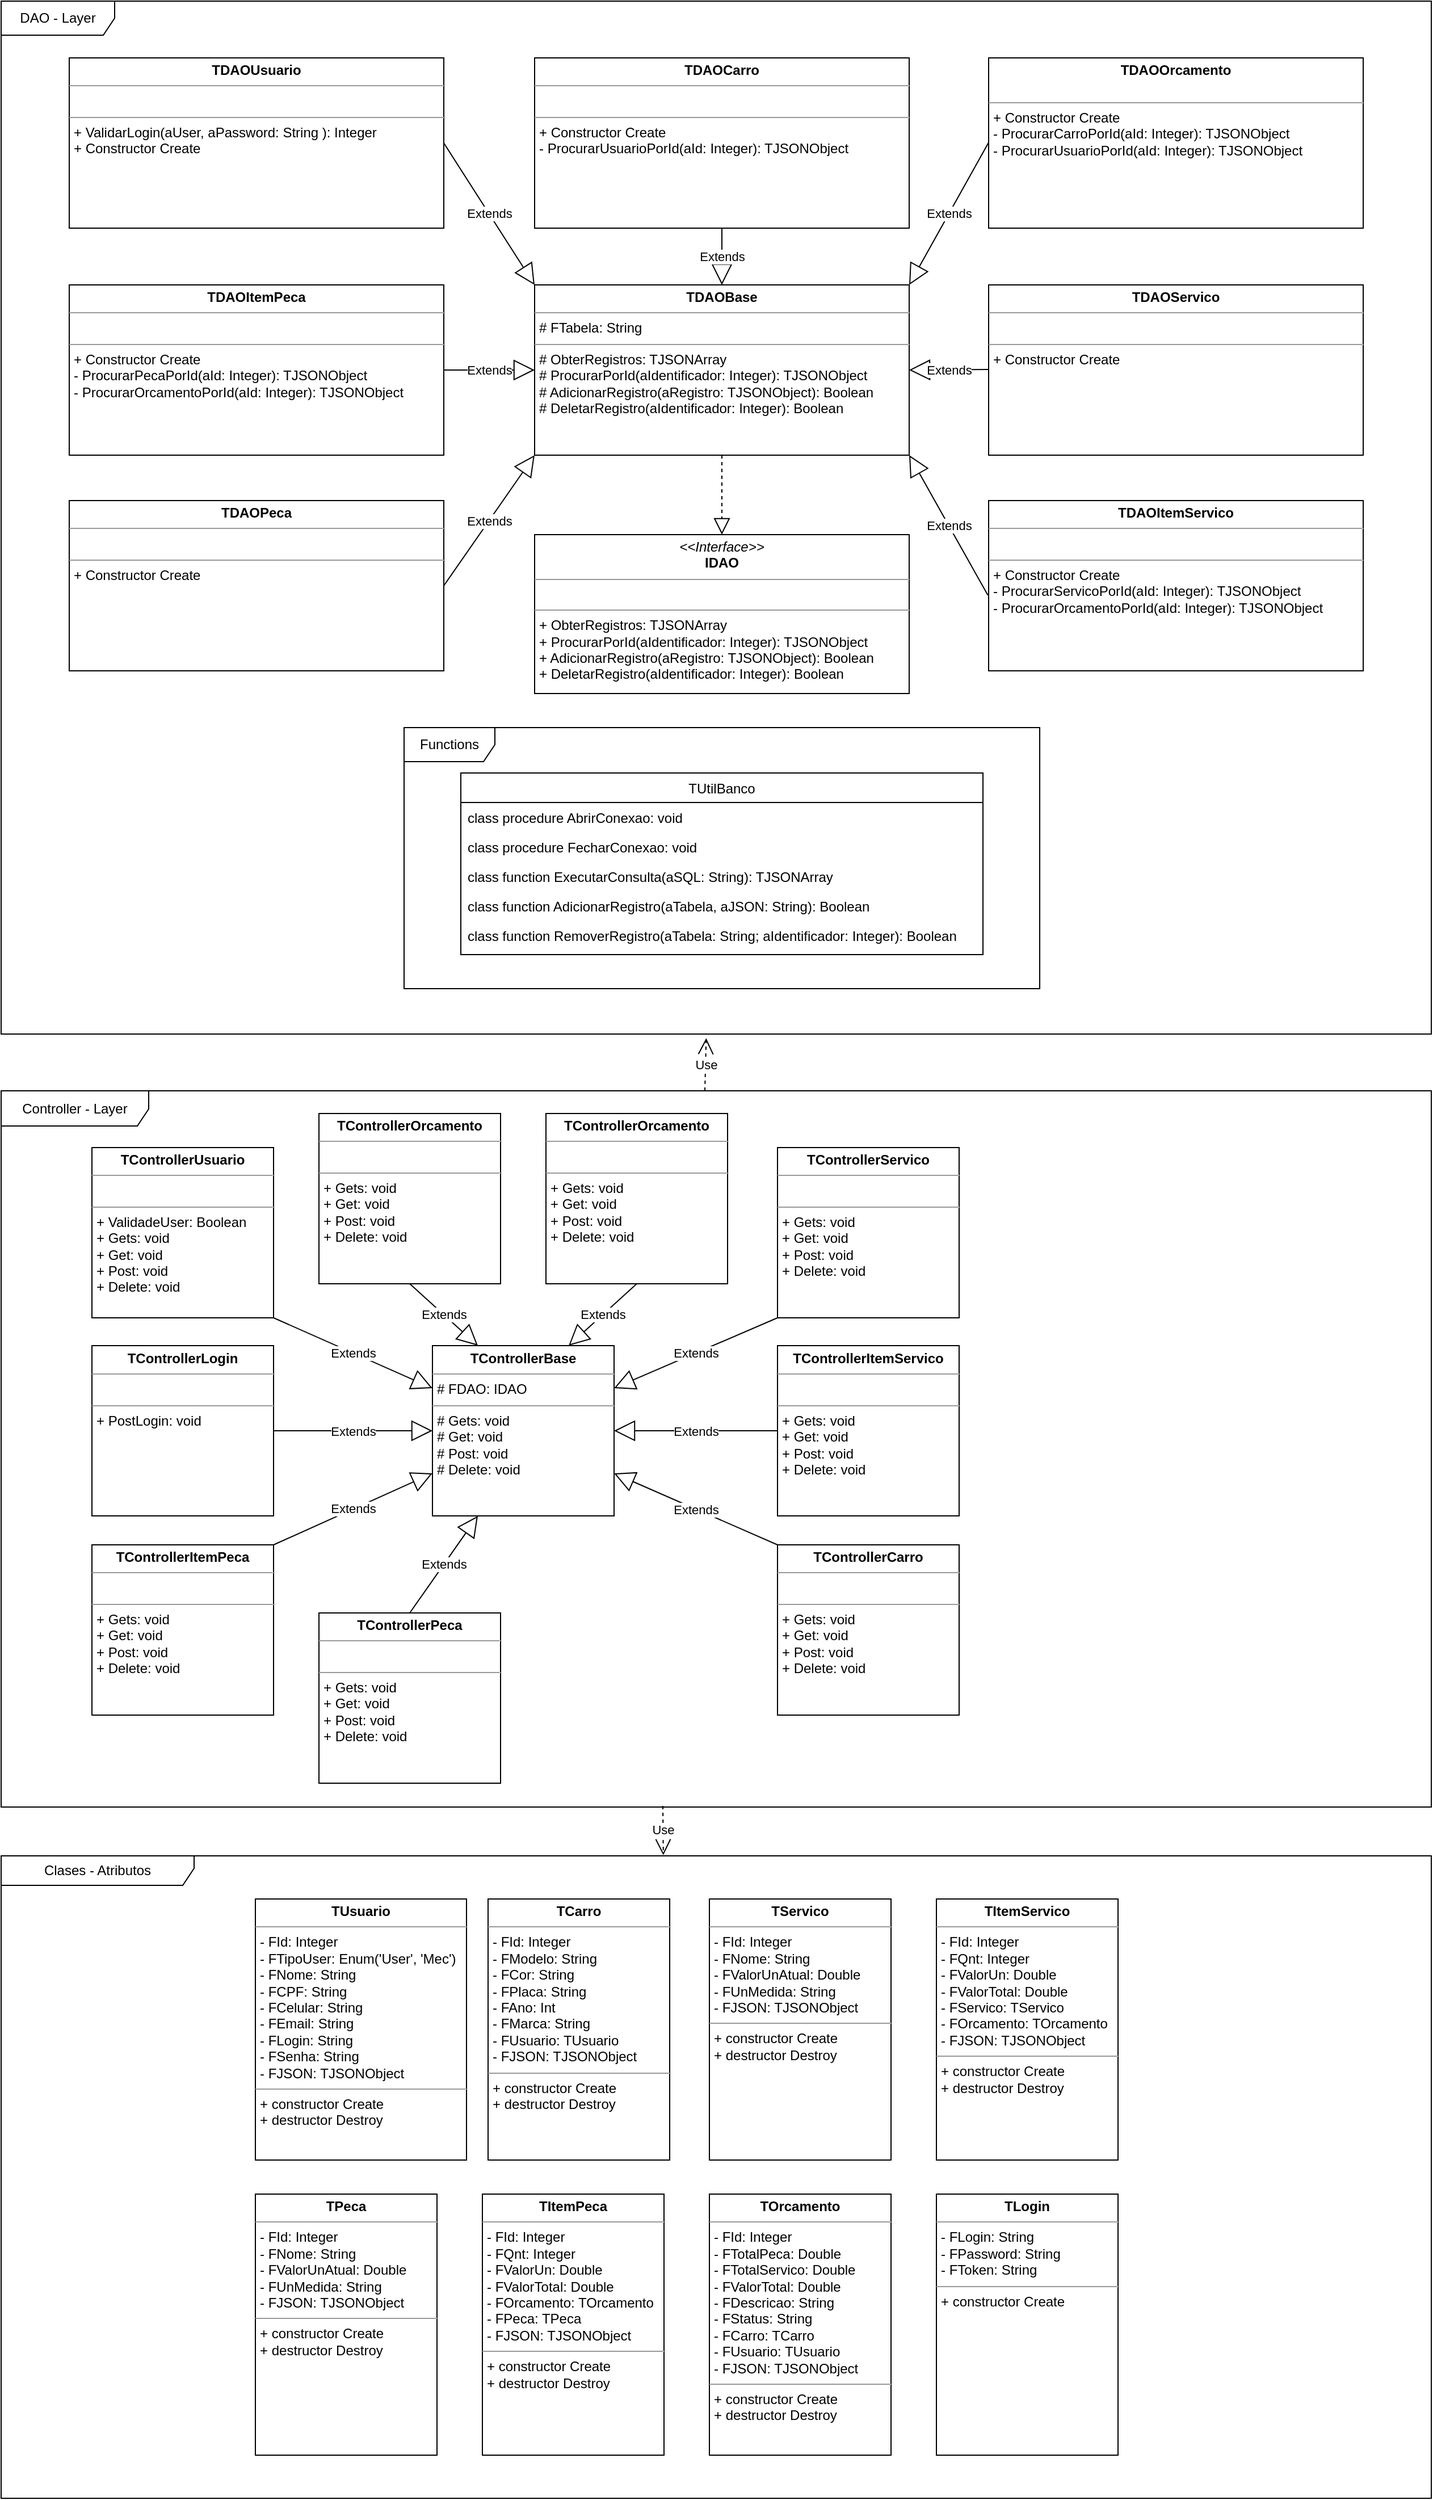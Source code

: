 <mxfile version="21.0.2" type="device"><diagram name="Página-1" id="NFNeEsGHt-b9L0Vjn1Av"><mxGraphModel dx="2326" dy="663" grid="1" gridSize="10" guides="1" tooltips="1" connect="1" arrows="1" fold="1" page="1" pageScale="1" pageWidth="827" pageHeight="1169" math="0" shadow="0"><root><mxCell id="0"/><mxCell id="1" parent="0"/><mxCell id="5upnI4f3opndQECTyTIn-3" value="&lt;p style=&quot;margin:0px;margin-top:4px;text-align:center;&quot;&gt;&lt;b&gt;TDAOBase&lt;/b&gt;&lt;/p&gt;&lt;hr size=&quot;1&quot;&gt;&lt;p style=&quot;margin:0px;margin-left:4px;&quot;&gt;# FTabela: String&lt;/p&gt;&lt;hr size=&quot;1&quot;&gt;&lt;p style=&quot;margin:0px;margin-left:4px;&quot;&gt;# ObterRegistros: TJSONArray&lt;/p&gt;&lt;p style=&quot;margin:0px;margin-left:4px;&quot;&gt;# ProcurarPorId(aIdentificador: Integer): TJSONObject&lt;/p&gt;&lt;p style=&quot;margin:0px;margin-left:4px;&quot;&gt;# AdicionarRegistro(aRegistro: TJSONObject): Boolean&lt;/p&gt;&lt;p style=&quot;margin:0px;margin-left:4px;&quot;&gt;# DeletarRegistro(aIdentificador: Integer): Boolean&lt;/p&gt;" style="verticalAlign=top;align=left;overflow=fill;fontSize=12;fontFamily=Helvetica;html=1;" parent="1" vertex="1"><mxGeometry x="280" y="270" width="330" height="150" as="geometry"/></mxCell><mxCell id="5upnI4f3opndQECTyTIn-4" value="&lt;p style=&quot;margin:0px;margin-top:4px;text-align:center;&quot;&gt;&lt;b&gt;TDAOUsuario&lt;/b&gt;&lt;/p&gt;&lt;hr size=&quot;1&quot;&gt;&lt;p style=&quot;margin:0px;margin-left:4px;&quot;&gt;&lt;br&gt;&lt;/p&gt;&lt;hr size=&quot;1&quot;&gt;&lt;p style=&quot;margin:0px;margin-left:4px;&quot;&gt;+ ValidarLogin(aUser, aPassword: String ): Integer&lt;/p&gt;&lt;p style=&quot;margin:0px;margin-left:4px;&quot;&gt;&lt;span style=&quot;background-color: initial;&quot;&gt;+ Constructor Create&lt;br&gt;&lt;/span&gt;&lt;/p&gt;" style="verticalAlign=top;align=left;overflow=fill;fontSize=12;fontFamily=Helvetica;html=1;" parent="1" vertex="1"><mxGeometry x="-130" y="70" width="330" height="150" as="geometry"/></mxCell><mxCell id="5upnI4f3opndQECTyTIn-5" value="&lt;p style=&quot;margin:0px;margin-top:4px;text-align:center;&quot;&gt;&lt;b&gt;TDAOCarro&lt;/b&gt;&lt;/p&gt;&lt;hr size=&quot;1&quot;&gt;&lt;p style=&quot;margin:0px;margin-left:4px;&quot;&gt;&lt;br&gt;&lt;/p&gt;&lt;hr size=&quot;1&quot;&gt;&lt;p style=&quot;margin:0px;margin-left:4px;&quot;&gt;+ Constructor Create&lt;/p&gt;&lt;p style=&quot;margin:0px;margin-left:4px;&quot;&gt;- ProcurarUsuarioPorId(aId: Integer): TJSONObject&lt;/p&gt;&lt;p style=&quot;margin:0px;margin-left:4px;&quot;&gt;&lt;br&gt;&lt;/p&gt;&lt;p style=&quot;margin:0px;margin-left:4px;&quot;&gt;&lt;br&gt;&lt;br&gt;&lt;/p&gt;" style="verticalAlign=top;align=left;overflow=fill;fontSize=12;fontFamily=Helvetica;html=1;" parent="1" vertex="1"><mxGeometry x="280" y="70" width="330" height="150" as="geometry"/></mxCell><mxCell id="5upnI4f3opndQECTyTIn-6" value="&lt;p style=&quot;margin:0px;margin-top:4px;text-align:center;&quot;&gt;&lt;b&gt;TDAOItemPeca&lt;/b&gt;&lt;/p&gt;&lt;hr size=&quot;1&quot;&gt;&lt;p style=&quot;margin:0px;margin-left:4px;&quot;&gt;&lt;br&gt;&lt;/p&gt;&lt;hr size=&quot;1&quot;&gt;&lt;p style=&quot;margin:0px;margin-left:4px;&quot;&gt;+ Constructor Create&lt;/p&gt;&lt;p style=&quot;margin:0px;margin-left:4px;&quot;&gt;&lt;span style=&quot;background-color: initial;&quot;&gt;- ProcurarPecaPorId(aId: Integer): TJSONObject&lt;/span&gt;&lt;/p&gt;&lt;p style=&quot;margin:0px;margin-left:4px;&quot;&gt;- ProcurarOrcamentoPorId(aId: Integer): TJSONObject&lt;/p&gt;&lt;p style=&quot;margin:0px;margin-left:4px;&quot;&gt;&lt;br&gt;&lt;/p&gt;" style="verticalAlign=top;align=left;overflow=fill;fontSize=12;fontFamily=Helvetica;html=1;" parent="1" vertex="1"><mxGeometry x="-130" y="270" width="330" height="150" as="geometry"/></mxCell><mxCell id="5upnI4f3opndQECTyTIn-7" value="&lt;p style=&quot;margin:0px;margin-top:4px;text-align:center;&quot;&gt;&lt;b&gt;TDAOServico&lt;/b&gt;&lt;/p&gt;&lt;hr size=&quot;1&quot;&gt;&lt;p style=&quot;margin:0px;margin-left:4px;&quot;&gt;&lt;br&gt;&lt;/p&gt;&lt;hr size=&quot;1&quot;&gt;&lt;p style=&quot;margin:0px;margin-left:4px;&quot;&gt;+ Constructor Create&lt;/p&gt;" style="verticalAlign=top;align=left;overflow=fill;fontSize=12;fontFamily=Helvetica;html=1;" parent="1" vertex="1"><mxGeometry x="680" y="270" width="330" height="150" as="geometry"/></mxCell><mxCell id="5upnI4f3opndQECTyTIn-8" value="&lt;p style=&quot;margin:0px;margin-top:4px;text-align:center;&quot;&gt;&lt;b&gt;TDAOPeca&lt;/b&gt;&lt;/p&gt;&lt;hr size=&quot;1&quot;&gt;&lt;p style=&quot;margin:0px;margin-left:4px;&quot;&gt;&lt;br&gt;&lt;/p&gt;&lt;hr size=&quot;1&quot;&gt;&lt;p style=&quot;margin:0px;margin-left:4px;&quot;&gt;+ Constructor Create&lt;/p&gt;" style="verticalAlign=top;align=left;overflow=fill;fontSize=12;fontFamily=Helvetica;html=1;" parent="1" vertex="1"><mxGeometry x="-130" y="460" width="330" height="150" as="geometry"/></mxCell><mxCell id="5upnI4f3opndQECTyTIn-9" value="&lt;p style=&quot;margin:0px;margin-top:4px;text-align:center;&quot;&gt;&lt;b&gt;TDAOItemServico&lt;/b&gt;&lt;/p&gt;&lt;hr size=&quot;1&quot;&gt;&lt;p style=&quot;margin:0px;margin-left:4px;&quot;&gt;&lt;br&gt;&lt;/p&gt;&lt;hr size=&quot;1&quot;&gt;&lt;p style=&quot;border-color: var(--border-color); margin: 0px 0px 0px 4px;&quot;&gt;+ Constructor Create&lt;/p&gt;&lt;p style=&quot;border-color: var(--border-color); margin: 0px 0px 0px 4px;&quot;&gt;- ProcurarServicoPorId(aId: Integer): TJSONObject&lt;/p&gt;&lt;p style=&quot;border-color: var(--border-color); margin: 0px 0px 0px 4px;&quot;&gt;- ProcurarOrcamentoPorId(aId: Integer): TJSONObject&lt;br style=&quot;border-color: var(--border-color);&quot;&gt;&lt;br&gt;&lt;/p&gt;" style="verticalAlign=top;align=left;overflow=fill;fontSize=12;fontFamily=Helvetica;html=1;" parent="1" vertex="1"><mxGeometry x="680" y="460" width="330" height="150" as="geometry"/></mxCell><mxCell id="5upnI4f3opndQECTyTIn-10" value="&lt;p style=&quot;margin:0px;margin-top:4px;text-align:center;&quot;&gt;&lt;b&gt;TDAOOrcamento&lt;/b&gt;&lt;/p&gt;&lt;p style=&quot;margin:0px;margin-left:4px;&quot;&gt;&lt;br&gt;&lt;/p&gt;&lt;hr size=&quot;1&quot;&gt;&lt;p style=&quot;border-color: var(--border-color); margin: 0px 0px 0px 4px;&quot;&gt;+ Constructor Create&lt;/p&gt;&lt;p style=&quot;border-color: var(--border-color); margin: 0px 0px 0px 4px;&quot;&gt;- ProcurarCarroPorId(aId: Integer): TJSONObject&lt;/p&gt;&lt;p style=&quot;border-color: var(--border-color); margin: 0px 0px 0px 4px;&quot;&gt;- ProcurarUsuarioPorId(aId: Integer): TJSONObject&lt;br style=&quot;border-color: var(--border-color);&quot;&gt;&lt;br style=&quot;border-color: var(--border-color);&quot;&gt;&lt;br&gt;&lt;/p&gt;" style="verticalAlign=top;align=left;overflow=fill;fontSize=12;fontFamily=Helvetica;html=1;" parent="1" vertex="1"><mxGeometry x="680" y="70" width="330" height="150" as="geometry"/></mxCell><mxCell id="5upnI4f3opndQECTyTIn-14" value="Extends" style="endArrow=block;endSize=16;endFill=0;html=1;rounded=0;entryX=0;entryY=0.5;entryDx=0;entryDy=0;" parent="1" source="5upnI4f3opndQECTyTIn-6" target="5upnI4f3opndQECTyTIn-3" edge="1"><mxGeometry width="160" relative="1" as="geometry"><mxPoint x="170" y="345" as="sourcePoint"/><mxPoint x="330" y="345" as="targetPoint"/></mxGeometry></mxCell><mxCell id="5upnI4f3opndQECTyTIn-15" value="Extends" style="endArrow=block;endSize=16;endFill=0;html=1;rounded=0;entryX=0;entryY=1;entryDx=0;entryDy=0;exitX=1;exitY=0.5;exitDx=0;exitDy=0;" parent="1" source="5upnI4f3opndQECTyTIn-8" target="5upnI4f3opndQECTyTIn-3" edge="1"><mxGeometry width="160" relative="1" as="geometry"><mxPoint x="170" y="534.5" as="sourcePoint"/><mxPoint x="280" y="534.5" as="targetPoint"/></mxGeometry></mxCell><mxCell id="5upnI4f3opndQECTyTIn-16" value="Extends" style="endArrow=block;endSize=16;endFill=0;html=1;rounded=0;entryX=0;entryY=1;entryDx=0;entryDy=0;exitX=-0.002;exitY=0.556;exitDx=0;exitDy=0;exitPerimeter=0;" parent="1" source="5upnI4f3opndQECTyTIn-9" edge="1"><mxGeometry width="160" relative="1" as="geometry"><mxPoint x="500" y="534.5" as="sourcePoint"/><mxPoint x="610" y="420" as="targetPoint"/></mxGeometry></mxCell><mxCell id="5upnI4f3opndQECTyTIn-17" value="Extends" style="endArrow=block;endSize=16;endFill=0;html=1;rounded=0;entryX=1;entryY=0.5;entryDx=0;entryDy=0;" parent="1" target="5upnI4f3opndQECTyTIn-3" edge="1"><mxGeometry width="160" relative="1" as="geometry"><mxPoint x="680" y="344.5" as="sourcePoint"/><mxPoint x="790" y="344.5" as="targetPoint"/></mxGeometry></mxCell><mxCell id="5upnI4f3opndQECTyTIn-18" value="Extends" style="endArrow=block;endSize=16;endFill=0;html=1;rounded=0;entryX=0;entryY=0;entryDx=0;entryDy=0;exitX=1;exitY=0.5;exitDx=0;exitDy=0;" parent="1" source="5upnI4f3opndQECTyTIn-4" target="5upnI4f3opndQECTyTIn-3" edge="1"><mxGeometry width="160" relative="1" as="geometry"><mxPoint x="200" y="145" as="sourcePoint"/><mxPoint x="280" y="30" as="targetPoint"/></mxGeometry></mxCell><mxCell id="5upnI4f3opndQECTyTIn-19" value="Extends" style="endArrow=block;endSize=16;endFill=0;html=1;rounded=0;entryX=1;entryY=0;entryDx=0;entryDy=0;exitX=1;exitY=0.5;exitDx=0;exitDy=0;" parent="1" target="5upnI4f3opndQECTyTIn-3" edge="1"><mxGeometry width="160" relative="1" as="geometry"><mxPoint x="680" y="144.5" as="sourcePoint"/><mxPoint x="760" y="144.5" as="targetPoint"/></mxGeometry></mxCell><mxCell id="5upnI4f3opndQECTyTIn-22" value="Extends" style="endArrow=block;endSize=16;endFill=0;html=1;rounded=0;exitX=0.5;exitY=1;exitDx=0;exitDy=0;" parent="1" source="5upnI4f3opndQECTyTIn-5" target="5upnI4f3opndQECTyTIn-3" edge="1"><mxGeometry width="160" relative="1" as="geometry"><mxPoint x="690" y="354.5" as="sourcePoint"/><mxPoint x="620" y="355" as="targetPoint"/></mxGeometry></mxCell><mxCell id="5upnI4f3opndQECTyTIn-23" value="&lt;p style=&quot;margin:0px;margin-top:4px;text-align:center;&quot;&gt;&lt;i&gt;&amp;lt;&amp;lt;Interface&amp;gt;&amp;gt;&lt;/i&gt;&lt;br&gt;&lt;b&gt;IDAO&lt;/b&gt;&lt;/p&gt;&lt;hr size=&quot;1&quot;&gt;&lt;p style=&quot;margin:0px;margin-left:4px;&quot;&gt;&lt;br&gt;&lt;/p&gt;&lt;hr size=&quot;1&quot;&gt;&lt;p style=&quot;margin:0px;margin-left:4px;&quot;&gt;+ ObterRegistros: TJSONArray&lt;br style=&quot;border-color: var(--border-color);&quot;&gt;+ ProcurarPorId(aIdentificador: Integer): TJSONObject&lt;br&gt;&lt;/p&gt;&lt;p style=&quot;margin:0px;margin-left:4px;&quot;&gt;+ AdicionarRegistro(aRegistro: TJSONObject): Boolean&lt;/p&gt;&lt;p style=&quot;margin:0px;margin-left:4px;&quot;&gt;+ DeletarRegistro(aIdentificador: Integer): Boolean&lt;/p&gt;" style="verticalAlign=top;align=left;overflow=fill;fontSize=12;fontFamily=Helvetica;html=1;" parent="1" vertex="1"><mxGeometry x="280" y="490" width="330" height="140" as="geometry"/></mxCell><mxCell id="5upnI4f3opndQECTyTIn-25" value="" style="endArrow=block;dashed=1;endFill=0;endSize=12;html=1;rounded=0;exitX=0.5;exitY=1;exitDx=0;exitDy=0;" parent="1" source="5upnI4f3opndQECTyTIn-3" target="5upnI4f3opndQECTyTIn-23" edge="1"><mxGeometry width="160" relative="1" as="geometry"><mxPoint x="440" y="420" as="sourcePoint"/><mxPoint x="600" y="420" as="targetPoint"/></mxGeometry></mxCell><mxCell id="5upnI4f3opndQECTyTIn-26" value="DAO - Layer" style="shape=umlFrame;whiteSpace=wrap;html=1;pointerEvents=0;width=100;height=30;" parent="1" vertex="1"><mxGeometry x="-190" y="20" width="1260" height="910" as="geometry"/></mxCell><mxCell id="5upnI4f3opndQECTyTIn-27" value="Functions" style="shape=umlFrame;whiteSpace=wrap;html=1;pointerEvents=0;width=80;height=30;" parent="1" vertex="1"><mxGeometry x="165" y="660" width="560" height="230" as="geometry"/></mxCell><mxCell id="5upnI4f3opndQECTyTIn-28" value="TUtilBanco" style="swimlane;fontStyle=0;childLayout=stackLayout;horizontal=1;startSize=26;fillColor=none;horizontalStack=0;resizeParent=1;resizeParentMax=0;resizeLast=0;collapsible=1;marginBottom=0;" parent="1" vertex="1"><mxGeometry x="215" y="700" width="460" height="160" as="geometry"/></mxCell><mxCell id="5upnI4f3opndQECTyTIn-29" value="class procedure AbrirConexao: void" style="text;strokeColor=none;fillColor=none;align=left;verticalAlign=top;spacingLeft=4;spacingRight=4;overflow=hidden;rotatable=0;points=[[0,0.5],[1,0.5]];portConstraint=eastwest;" parent="5upnI4f3opndQECTyTIn-28" vertex="1"><mxGeometry y="26" width="460" height="26" as="geometry"/></mxCell><mxCell id="5upnI4f3opndQECTyTIn-30" value="class procedure FecharConexao: void" style="text;strokeColor=none;fillColor=none;align=left;verticalAlign=top;spacingLeft=4;spacingRight=4;overflow=hidden;rotatable=0;points=[[0,0.5],[1,0.5]];portConstraint=eastwest;" parent="5upnI4f3opndQECTyTIn-28" vertex="1"><mxGeometry y="52" width="460" height="26" as="geometry"/></mxCell><mxCell id="5upnI4f3opndQECTyTIn-32" value="class function ExecutarConsulta(aSQL: String): TJSONArray" style="text;strokeColor=none;fillColor=none;align=left;verticalAlign=top;spacingLeft=4;spacingRight=4;overflow=hidden;rotatable=0;points=[[0,0.5],[1,0.5]];portConstraint=eastwest;" parent="5upnI4f3opndQECTyTIn-28" vertex="1"><mxGeometry y="78" width="460" height="26" as="geometry"/></mxCell><mxCell id="5upnI4f3opndQECTyTIn-31" value="class function AdicionarRegistro(aTabela, aJSON: String): Boolean" style="text;strokeColor=none;fillColor=none;align=left;verticalAlign=top;spacingLeft=4;spacingRight=4;overflow=hidden;rotatable=0;points=[[0,0.5],[1,0.5]];portConstraint=eastwest;" parent="5upnI4f3opndQECTyTIn-28" vertex="1"><mxGeometry y="104" width="460" height="26" as="geometry"/></mxCell><mxCell id="5upnI4f3opndQECTyTIn-33" value="class function RemoverRegistro(aTabela: String; aIdentificador: Integer): Boolean" style="text;strokeColor=none;fillColor=none;align=left;verticalAlign=top;spacingLeft=4;spacingRight=4;overflow=hidden;rotatable=0;points=[[0,0.5],[1,0.5]];portConstraint=eastwest;" parent="5upnI4f3opndQECTyTIn-28" vertex="1"><mxGeometry y="130" width="460" height="30" as="geometry"/></mxCell><mxCell id="5upnI4f3opndQECTyTIn-34" value="Controller - Layer" style="shape=umlFrame;whiteSpace=wrap;html=1;pointerEvents=0;width=130;height=31;" parent="1" vertex="1"><mxGeometry x="-190" y="980" width="1260" height="631" as="geometry"/></mxCell><mxCell id="5upnI4f3opndQECTyTIn-35" value="&lt;p style=&quot;margin:0px;margin-top:4px;text-align:center;&quot;&gt;&lt;b&gt;TControllerLogin&lt;/b&gt;&lt;/p&gt;&lt;hr size=&quot;1&quot;&gt;&lt;p style=&quot;margin:0px;margin-left:4px;&quot;&gt;&lt;br&gt;&lt;/p&gt;&lt;hr size=&quot;1&quot;&gt;&lt;p style=&quot;margin:0px;margin-left:4px;&quot;&gt;+ PostLogin: void&lt;/p&gt;" style="verticalAlign=top;align=left;overflow=fill;fontSize=12;fontFamily=Helvetica;html=1;" parent="1" vertex="1"><mxGeometry x="-110" y="1204.5" width="160" height="150" as="geometry"/></mxCell><mxCell id="5upnI4f3opndQECTyTIn-36" value="&lt;p style=&quot;margin:0px;margin-top:4px;text-align:center;&quot;&gt;&lt;b&gt;TControllerBase&lt;/b&gt;&lt;/p&gt;&lt;hr size=&quot;1&quot;&gt;&lt;p style=&quot;margin:0px;margin-left:4px;&quot;&gt;# FDAO: IDAO&lt;/p&gt;&lt;hr size=&quot;1&quot;&gt;&lt;p style=&quot;margin:0px;margin-left:4px;&quot;&gt;# Gets: void&lt;/p&gt;&lt;p style=&quot;margin:0px;margin-left:4px;&quot;&gt;# Get: void&lt;/p&gt;&lt;p style=&quot;margin:0px;margin-left:4px;&quot;&gt;# Post: void&lt;/p&gt;&lt;p style=&quot;margin:0px;margin-left:4px;&quot;&gt;# Delete: void&lt;/p&gt;" style="verticalAlign=top;align=left;overflow=fill;fontSize=12;fontFamily=Helvetica;html=1;" parent="1" vertex="1"><mxGeometry x="190" y="1204.5" width="160" height="150" as="geometry"/></mxCell><mxCell id="5upnI4f3opndQECTyTIn-37" value="&lt;p style=&quot;margin:0px;margin-top:4px;text-align:center;&quot;&gt;&lt;b&gt;TControllerUsuario&lt;/b&gt;&lt;/p&gt;&lt;hr size=&quot;1&quot;&gt;&lt;p style=&quot;margin:0px;margin-left:4px;&quot;&gt;&lt;br&gt;&lt;/p&gt;&lt;hr size=&quot;1&quot;&gt;&lt;p style=&quot;margin:0px;margin-left:4px;&quot;&gt;+ ValidadeUser: Boolean&lt;/p&gt;&lt;p style=&quot;margin:0px;margin-left:4px;&quot;&gt;+ Gets: void&lt;/p&gt;&lt;p style=&quot;margin:0px;margin-left:4px;&quot;&gt;+ Get: void&lt;/p&gt;&lt;p style=&quot;margin:0px;margin-left:4px;&quot;&gt;+ Post: void&lt;/p&gt;&lt;p style=&quot;margin:0px;margin-left:4px;&quot;&gt;+ Delete: void&lt;/p&gt;" style="verticalAlign=top;align=left;overflow=fill;fontSize=12;fontFamily=Helvetica;html=1;" parent="1" vertex="1"><mxGeometry x="-110" y="1030" width="160" height="150" as="geometry"/></mxCell><mxCell id="5upnI4f3opndQECTyTIn-38" value="&lt;p style=&quot;margin:0px;margin-top:4px;text-align:center;&quot;&gt;&lt;b&gt;TControllerOrcamento&lt;/b&gt;&lt;/p&gt;&lt;hr size=&quot;1&quot;&gt;&lt;p style=&quot;margin:0px;margin-left:4px;&quot;&gt;&lt;br&gt;&lt;/p&gt;&lt;hr size=&quot;1&quot;&gt;&lt;p style=&quot;margin:0px;margin-left:4px;&quot;&gt;+ Gets: void&lt;/p&gt;&lt;p style=&quot;margin:0px;margin-left:4px;&quot;&gt;+ Get: void&lt;/p&gt;&lt;p style=&quot;margin:0px;margin-left:4px;&quot;&gt;+ Post: void&lt;/p&gt;&lt;p style=&quot;margin:0px;margin-left:4px;&quot;&gt;+ Delete: void&lt;/p&gt;" style="verticalAlign=top;align=left;overflow=fill;fontSize=12;fontFamily=Helvetica;html=1;" parent="1" vertex="1"><mxGeometry x="290" y="1000" width="160" height="150" as="geometry"/></mxCell><mxCell id="5upnI4f3opndQECTyTIn-39" value="&lt;p style=&quot;margin:0px;margin-top:4px;text-align:center;&quot;&gt;&lt;b&gt;TControllerServico&lt;/b&gt;&lt;/p&gt;&lt;hr size=&quot;1&quot;&gt;&lt;p style=&quot;margin:0px;margin-left:4px;&quot;&gt;&lt;br&gt;&lt;/p&gt;&lt;hr size=&quot;1&quot;&gt;&lt;p style=&quot;margin:0px;margin-left:4px;&quot;&gt;+ Gets: void&lt;/p&gt;&lt;p style=&quot;margin:0px;margin-left:4px;&quot;&gt;+ Get: void&lt;/p&gt;&lt;p style=&quot;margin:0px;margin-left:4px;&quot;&gt;+ Post: void&lt;/p&gt;&lt;p style=&quot;margin:0px;margin-left:4px;&quot;&gt;+ Delete: void&lt;/p&gt;" style="verticalAlign=top;align=left;overflow=fill;fontSize=12;fontFamily=Helvetica;html=1;" parent="1" vertex="1"><mxGeometry x="494" y="1030" width="160" height="150" as="geometry"/></mxCell><mxCell id="5upnI4f3opndQECTyTIn-40" value="&lt;p style=&quot;margin:0px;margin-top:4px;text-align:center;&quot;&gt;&lt;b&gt;TControllerItemPeca&lt;/b&gt;&lt;/p&gt;&lt;hr size=&quot;1&quot;&gt;&lt;p style=&quot;margin:0px;margin-left:4px;&quot;&gt;&lt;br&gt;&lt;/p&gt;&lt;hr size=&quot;1&quot;&gt;&lt;p style=&quot;margin:0px;margin-left:4px;&quot;&gt;+ Gets: void&lt;/p&gt;&lt;p style=&quot;margin:0px;margin-left:4px;&quot;&gt;+ Get: void&lt;/p&gt;&lt;p style=&quot;margin:0px;margin-left:4px;&quot;&gt;+ Post: void&lt;/p&gt;&lt;p style=&quot;margin:0px;margin-left:4px;&quot;&gt;+ Delete: void&lt;/p&gt;" style="verticalAlign=top;align=left;overflow=fill;fontSize=12;fontFamily=Helvetica;html=1;" parent="1" vertex="1"><mxGeometry x="-110" y="1380" width="160" height="150" as="geometry"/></mxCell><mxCell id="5upnI4f3opndQECTyTIn-41" value="&lt;p style=&quot;margin:0px;margin-top:4px;text-align:center;&quot;&gt;&lt;b&gt;TControllerPeca&lt;/b&gt;&lt;/p&gt;&lt;hr size=&quot;1&quot;&gt;&lt;p style=&quot;margin:0px;margin-left:4px;&quot;&gt;&lt;br&gt;&lt;/p&gt;&lt;hr size=&quot;1&quot;&gt;&lt;p style=&quot;margin:0px;margin-left:4px;&quot;&gt;+ Gets: void&lt;/p&gt;&lt;p style=&quot;margin:0px;margin-left:4px;&quot;&gt;+ Get: void&lt;/p&gt;&lt;p style=&quot;margin:0px;margin-left:4px;&quot;&gt;+ Post: void&lt;/p&gt;&lt;p style=&quot;margin:0px;margin-left:4px;&quot;&gt;+ Delete: void&lt;/p&gt;" style="verticalAlign=top;align=left;overflow=fill;fontSize=12;fontFamily=Helvetica;html=1;" parent="1" vertex="1"><mxGeometry x="90" y="1440" width="160" height="150" as="geometry"/></mxCell><mxCell id="5upnI4f3opndQECTyTIn-42" value="&lt;p style=&quot;margin:0px;margin-top:4px;text-align:center;&quot;&gt;&lt;b&gt;TControllerItemServico&lt;/b&gt;&lt;/p&gt;&lt;hr size=&quot;1&quot;&gt;&lt;p style=&quot;margin:0px;margin-left:4px;&quot;&gt;&lt;br&gt;&lt;/p&gt;&lt;hr size=&quot;1&quot;&gt;&lt;p style=&quot;margin:0px;margin-left:4px;&quot;&gt;+ Gets: void&lt;/p&gt;&lt;p style=&quot;margin:0px;margin-left:4px;&quot;&gt;+ Get: void&lt;/p&gt;&lt;p style=&quot;margin:0px;margin-left:4px;&quot;&gt;+ Post: void&lt;/p&gt;&lt;p style=&quot;margin:0px;margin-left:4px;&quot;&gt;+ Delete: void&lt;/p&gt;" style="verticalAlign=top;align=left;overflow=fill;fontSize=12;fontFamily=Helvetica;html=1;" parent="1" vertex="1"><mxGeometry x="494" y="1204.5" width="160" height="150" as="geometry"/></mxCell><mxCell id="5upnI4f3opndQECTyTIn-43" value="&lt;p style=&quot;margin:0px;margin-top:4px;text-align:center;&quot;&gt;&lt;b&gt;TControllerOrcamento&lt;/b&gt;&lt;/p&gt;&lt;hr size=&quot;1&quot;&gt;&lt;p style=&quot;margin:0px;margin-left:4px;&quot;&gt;&lt;br&gt;&lt;/p&gt;&lt;hr size=&quot;1&quot;&gt;&lt;p style=&quot;margin:0px;margin-left:4px;&quot;&gt;+ Gets: void&lt;/p&gt;&lt;p style=&quot;margin:0px;margin-left:4px;&quot;&gt;+ Get: void&lt;/p&gt;&lt;p style=&quot;margin:0px;margin-left:4px;&quot;&gt;+ Post: void&lt;/p&gt;&lt;p style=&quot;margin:0px;margin-left:4px;&quot;&gt;+ Delete: void&lt;/p&gt;" style="verticalAlign=top;align=left;overflow=fill;fontSize=12;fontFamily=Helvetica;html=1;" parent="1" vertex="1"><mxGeometry x="90" y="1000" width="160" height="150" as="geometry"/></mxCell><mxCell id="5upnI4f3opndQECTyTIn-44" value="&lt;p style=&quot;margin:0px;margin-top:4px;text-align:center;&quot;&gt;&lt;b&gt;TControllerCarro&lt;/b&gt;&lt;/p&gt;&lt;hr size=&quot;1&quot;&gt;&lt;p style=&quot;margin:0px;margin-left:4px;&quot;&gt;&lt;br&gt;&lt;/p&gt;&lt;hr size=&quot;1&quot;&gt;&lt;p style=&quot;margin:0px;margin-left:4px;&quot;&gt;+ Gets: void&lt;/p&gt;&lt;p style=&quot;margin:0px;margin-left:4px;&quot;&gt;+ Get: void&lt;/p&gt;&lt;p style=&quot;margin:0px;margin-left:4px;&quot;&gt;+ Post: void&lt;/p&gt;&lt;p style=&quot;margin:0px;margin-left:4px;&quot;&gt;+ Delete: void&lt;/p&gt;" style="verticalAlign=top;align=left;overflow=fill;fontSize=12;fontFamily=Helvetica;html=1;" parent="1" vertex="1"><mxGeometry x="494" y="1380" width="160" height="150" as="geometry"/></mxCell><mxCell id="5upnI4f3opndQECTyTIn-45" value="Extends" style="endArrow=block;endSize=16;endFill=0;html=1;rounded=0;entryX=0;entryY=0.75;entryDx=0;entryDy=0;exitX=1;exitY=0;exitDx=0;exitDy=0;" parent="1" source="5upnI4f3opndQECTyTIn-40" target="5upnI4f3opndQECTyTIn-36" edge="1"><mxGeometry width="160" relative="1" as="geometry"><mxPoint x="50" y="1455" as="sourcePoint"/><mxPoint x="210" y="1455" as="targetPoint"/></mxGeometry></mxCell><mxCell id="5upnI4f3opndQECTyTIn-46" value="Extends" style="endArrow=block;endSize=16;endFill=0;html=1;rounded=0;entryX=0;entryY=0.25;entryDx=0;entryDy=0;" parent="1" target="5upnI4f3opndQECTyTIn-36" edge="1"><mxGeometry width="160" relative="1" as="geometry"><mxPoint x="50" y="1180" as="sourcePoint"/><mxPoint x="190" y="1092" as="targetPoint"/></mxGeometry></mxCell><mxCell id="5upnI4f3opndQECTyTIn-47" value="Extends" style="endArrow=block;endSize=16;endFill=0;html=1;rounded=0;entryX=0;entryY=0.5;entryDx=0;entryDy=0;exitX=1;exitY=0.5;exitDx=0;exitDy=0;" parent="1" source="5upnI4f3opndQECTyTIn-35" target="5upnI4f3opndQECTyTIn-36" edge="1"><mxGeometry width="160" relative="1" as="geometry"><mxPoint x="50" y="1278" as="sourcePoint"/><mxPoint x="190" y="1190" as="targetPoint"/></mxGeometry></mxCell><mxCell id="5upnI4f3opndQECTyTIn-49" value="Extends" style="endArrow=block;endSize=16;endFill=0;html=1;rounded=0;entryX=0.25;entryY=0;entryDx=0;entryDy=0;exitX=0.5;exitY=1;exitDx=0;exitDy=0;" parent="1" source="5upnI4f3opndQECTyTIn-43" target="5upnI4f3opndQECTyTIn-36" edge="1"><mxGeometry width="160" relative="1" as="geometry"><mxPoint x="190" y="1180" as="sourcePoint"/><mxPoint x="330" y="1092" as="targetPoint"/></mxGeometry></mxCell><mxCell id="5upnI4f3opndQECTyTIn-50" value="Extends" style="endArrow=block;endSize=16;endFill=0;html=1;rounded=0;entryX=0.75;entryY=0;entryDx=0;entryDy=0;exitX=0.5;exitY=1;exitDx=0;exitDy=0;" parent="1" source="5upnI4f3opndQECTyTIn-38" target="5upnI4f3opndQECTyTIn-36" edge="1"><mxGeometry width="160" relative="1" as="geometry"><mxPoint x="90" y="1445" as="sourcePoint"/><mxPoint x="230" y="1357" as="targetPoint"/></mxGeometry></mxCell><mxCell id="5upnI4f3opndQECTyTIn-51" value="Extends" style="endArrow=block;endSize=16;endFill=0;html=1;rounded=0;entryX=0.25;entryY=1;entryDx=0;entryDy=0;exitX=0.5;exitY=0;exitDx=0;exitDy=0;" parent="1" source="5upnI4f3opndQECTyTIn-41" target="5upnI4f3opndQECTyTIn-36" edge="1"><mxGeometry width="160" relative="1" as="geometry"><mxPoint x="100" y="1455" as="sourcePoint"/><mxPoint x="240" y="1367" as="targetPoint"/></mxGeometry></mxCell><mxCell id="5upnI4f3opndQECTyTIn-52" value="Extends" style="endArrow=block;endSize=16;endFill=0;html=1;rounded=0;entryX=1;entryY=0.75;entryDx=0;entryDy=0;exitX=0;exitY=0;exitDx=0;exitDy=0;" parent="1" source="5upnI4f3opndQECTyTIn-44" target="5upnI4f3opndQECTyTIn-36" edge="1"><mxGeometry width="160" relative="1" as="geometry"><mxPoint x="350" y="1378" as="sourcePoint"/><mxPoint x="490" y="1290" as="targetPoint"/></mxGeometry></mxCell><mxCell id="5upnI4f3opndQECTyTIn-53" value="Extends" style="endArrow=block;endSize=16;endFill=0;html=1;rounded=0;entryX=1;entryY=0.25;entryDx=0;entryDy=0;exitX=0;exitY=1;exitDx=0;exitDy=0;" parent="1" source="5upnI4f3opndQECTyTIn-39" target="5upnI4f3opndQECTyTIn-36" edge="1"><mxGeometry width="160" relative="1" as="geometry"><mxPoint x="375" y="1278" as="sourcePoint"/><mxPoint x="515" y="1190" as="targetPoint"/></mxGeometry></mxCell><mxCell id="5upnI4f3opndQECTyTIn-54" value="Extends" style="endArrow=block;endSize=16;endFill=0;html=1;rounded=0;entryX=1;entryY=0.5;entryDx=0;entryDy=0;exitX=0;exitY=0.5;exitDx=0;exitDy=0;" parent="1" source="5upnI4f3opndQECTyTIn-42" target="5upnI4f3opndQECTyTIn-36" edge="1"><mxGeometry width="160" relative="1" as="geometry"><mxPoint x="130" y="1485" as="sourcePoint"/><mxPoint x="270" y="1397" as="targetPoint"/></mxGeometry></mxCell><mxCell id="5upnI4f3opndQECTyTIn-55" value="Use" style="endArrow=open;endSize=12;dashed=1;html=1;rounded=0;entryX=0.493;entryY=1.004;entryDx=0;entryDy=0;entryPerimeter=0;" parent="1" target="5upnI4f3opndQECTyTIn-26" edge="1"><mxGeometry width="160" relative="1" as="geometry"><mxPoint x="430" y="980" as="sourcePoint"/><mxPoint x="590" y="980" as="targetPoint"/></mxGeometry></mxCell><mxCell id="5upnI4f3opndQECTyTIn-56" value="Clases - Atributos" style="shape=umlFrame;whiteSpace=wrap;html=1;pointerEvents=0;width=170;height=26;" parent="1" vertex="1"><mxGeometry x="-190" y="1654" width="1260" height="566" as="geometry"/></mxCell><mxCell id="5upnI4f3opndQECTyTIn-58" value="&lt;p style=&quot;margin:0px;margin-top:4px;text-align:center;&quot;&gt;&lt;b&gt;TCarro&lt;/b&gt;&lt;/p&gt;&lt;hr size=&quot;1&quot;&gt;&lt;p style=&quot;border-color: var(--border-color); margin: 0px 0px 0px 4px;&quot;&gt;- FId: Integer&lt;/p&gt;&lt;p style=&quot;border-color: var(--border-color); margin: 0px 0px 0px 4px;&quot;&gt;- FModelo: String&lt;/p&gt;&lt;p style=&quot;border-color: var(--border-color); margin: 0px 0px 0px 4px;&quot;&gt;- FCor: String&lt;/p&gt;&lt;p style=&quot;border-color: var(--border-color); margin: 0px 0px 0px 4px;&quot;&gt;- FPlaca: String&lt;/p&gt;&lt;p style=&quot;border-color: var(--border-color); margin: 0px 0px 0px 4px;&quot;&gt;- FAno: Int&lt;/p&gt;&lt;p style=&quot;border-color: var(--border-color); margin: 0px 0px 0px 4px;&quot;&gt;- FMarca: String&lt;/p&gt;&lt;p style=&quot;border-color: var(--border-color); margin: 0px 0px 0px 4px;&quot;&gt;- FUsuario: TUsuario&lt;/p&gt;&lt;p style=&quot;border-color: var(--border-color); margin: 0px 0px 0px 4px;&quot;&gt;- FJSON: TJSONObject&lt;br&gt;&lt;/p&gt;&lt;hr size=&quot;1&quot;&gt;&lt;p style=&quot;margin:0px;margin-left:4px;&quot;&gt;+ constructor Create&lt;/p&gt;&lt;p style=&quot;margin:0px;margin-left:4px;&quot;&gt;+ destructor Destroy&lt;/p&gt;" style="verticalAlign=top;align=left;overflow=fill;fontSize=12;fontFamily=Helvetica;html=1;" parent="1" vertex="1"><mxGeometry x="239" y="1692" width="160" height="230" as="geometry"/></mxCell><mxCell id="5upnI4f3opndQECTyTIn-59" value="&lt;p style=&quot;margin:0px;margin-top:4px;text-align:center;&quot;&gt;&lt;b&gt;TServico&lt;/b&gt;&lt;/p&gt;&lt;hr size=&quot;1&quot;&gt;&lt;p style=&quot;border-color: var(--border-color); margin: 0px 0px 0px 4px;&quot;&gt;- FId: Integer&lt;/p&gt;&lt;p style=&quot;border-color: var(--border-color); margin: 0px 0px 0px 4px;&quot;&gt;- FNome: String&lt;/p&gt;&lt;p style=&quot;border-color: var(--border-color); margin: 0px 0px 0px 4px;&quot;&gt;- FValorUnAtual: Double&lt;/p&gt;&lt;p style=&quot;border-color: var(--border-color); margin: 0px 0px 0px 4px;&quot;&gt;- FUnMedida: String&lt;/p&gt;&lt;p style=&quot;border-color: var(--border-color); margin: 0px 0px 0px 4px;&quot;&gt;- FJSON: TJSONObject&lt;br&gt;&lt;/p&gt;&lt;hr size=&quot;1&quot;&gt;&lt;p style=&quot;border-color: var(--border-color); margin: 0px 0px 0px 4px;&quot;&gt;+ constructor Create&lt;/p&gt;&lt;p style=&quot;border-color: var(--border-color); margin: 0px 0px 0px 4px;&quot;&gt;+ destructor Destroy&lt;/p&gt;" style="verticalAlign=top;align=left;overflow=fill;fontSize=12;fontFamily=Helvetica;html=1;" parent="1" vertex="1"><mxGeometry x="434" y="1692" width="160" height="230" as="geometry"/></mxCell><mxCell id="5upnI4f3opndQECTyTIn-60" value="&lt;p style=&quot;margin:0px;margin-top:4px;text-align:center;&quot;&gt;&lt;b&gt;TItemServico&lt;/b&gt;&lt;/p&gt;&lt;hr size=&quot;1&quot;&gt;&lt;p style=&quot;border-color: var(--border-color); margin: 0px 0px 0px 4px;&quot;&gt;- FId: Integer&lt;/p&gt;&lt;p style=&quot;border-color: var(--border-color); margin: 0px 0px 0px 4px;&quot;&gt;- FQnt: Integer&lt;/p&gt;&lt;p style=&quot;border-color: var(--border-color); margin: 0px 0px 0px 4px;&quot;&gt;- FValorUn: Double&lt;/p&gt;&lt;p style=&quot;border-color: var(--border-color); margin: 0px 0px 0px 4px;&quot;&gt;- FValorTotal: Double&lt;/p&gt;&lt;p style=&quot;border-color: var(--border-color); margin: 0px 0px 0px 4px;&quot;&gt;- FServico: TServico&lt;/p&gt;&lt;p style=&quot;border-color: var(--border-color); margin: 0px 0px 0px 4px;&quot;&gt;- FOrcamento: TOrcamento&lt;/p&gt;&lt;p style=&quot;border-color: var(--border-color); margin: 0px 0px 0px 4px;&quot;&gt;- FJSON: TJSONObject&lt;br&gt;&lt;/p&gt;&lt;hr size=&quot;1&quot;&gt;&lt;p style=&quot;border-color: var(--border-color); margin: 0px 0px 0px 4px;&quot;&gt;+ constructor Create&lt;/p&gt;&lt;p style=&quot;border-color: var(--border-color); margin: 0px 0px 0px 4px;&quot;&gt;+ destructor Destroy&lt;/p&gt;" style="verticalAlign=top;align=left;overflow=fill;fontSize=12;fontFamily=Helvetica;html=1;" parent="1" vertex="1"><mxGeometry x="634" y="1692" width="160" height="230" as="geometry"/></mxCell><mxCell id="5upnI4f3opndQECTyTIn-61" value="&lt;p style=&quot;margin:0px;margin-top:4px;text-align:center;&quot;&gt;&lt;b&gt;TPeca&lt;/b&gt;&lt;/p&gt;&lt;hr size=&quot;1&quot;&gt;&lt;p style=&quot;border-color: var(--border-color); margin: 0px 0px 0px 4px;&quot;&gt;- FId: Integer&lt;/p&gt;&lt;p style=&quot;border-color: var(--border-color); margin: 0px 0px 0px 4px;&quot;&gt;- FNome: String&lt;/p&gt;&lt;p style=&quot;border-color: var(--border-color); margin: 0px 0px 0px 4px;&quot;&gt;- FValorUnAtual: Double&lt;/p&gt;&lt;p style=&quot;border-color: var(--border-color); margin: 0px 0px 0px 4px;&quot;&gt;- FUnMedida: String&lt;/p&gt;&lt;p style=&quot;border-color: var(--border-color); margin: 0px 0px 0px 4px;&quot;&gt;- FJSON: TJSONObject&lt;br&gt;&lt;/p&gt;&lt;hr size=&quot;1&quot;&gt;&lt;p style=&quot;border-color: var(--border-color); margin: 0px 0px 0px 4px;&quot;&gt;+ constructor Create&lt;/p&gt;&lt;p style=&quot;border-color: var(--border-color); margin: 0px 0px 0px 4px;&quot;&gt;+ destructor Destroy&lt;/p&gt;" style="verticalAlign=top;align=left;overflow=fill;fontSize=12;fontFamily=Helvetica;html=1;" parent="1" vertex="1"><mxGeometry x="34" y="1952" width="160" height="230" as="geometry"/></mxCell><mxCell id="5upnI4f3opndQECTyTIn-62" value="&lt;p style=&quot;margin:0px;margin-top:4px;text-align:center;&quot;&gt;&lt;b&gt;TItemPeca&lt;/b&gt;&lt;/p&gt;&lt;hr size=&quot;1&quot;&gt;&lt;p style=&quot;border-color: var(--border-color); margin: 0px 0px 0px 4px;&quot;&gt;- FId: Integer&lt;/p&gt;&lt;p style=&quot;border-color: var(--border-color); margin: 0px 0px 0px 4px;&quot;&gt;- FQnt: Integer&lt;/p&gt;&lt;p style=&quot;border-color: var(--border-color); margin: 0px 0px 0px 4px;&quot;&gt;- FValorUn: Double&lt;/p&gt;&lt;p style=&quot;border-color: var(--border-color); margin: 0px 0px 0px 4px;&quot;&gt;- FValorTotal: Double&lt;/p&gt;&lt;p style=&quot;border-color: var(--border-color); margin: 0px 0px 0px 4px;&quot;&gt;- FOrcamento: TOrcamento&lt;/p&gt;&lt;p style=&quot;border-color: var(--border-color); margin: 0px 0px 0px 4px;&quot;&gt;- FPeca: TPeca&lt;/p&gt;&lt;p style=&quot;border-color: var(--border-color); margin: 0px 0px 0px 4px;&quot;&gt;- FJSON: TJSONObject&lt;br&gt;&lt;/p&gt;&lt;hr size=&quot;1&quot;&gt;&lt;p style=&quot;border-color: var(--border-color); margin: 0px 0px 0px 4px;&quot;&gt;+ constructor Create&lt;/p&gt;&lt;p style=&quot;border-color: var(--border-color); margin: 0px 0px 0px 4px;&quot;&gt;+ destructor Destroy&lt;/p&gt;" style="verticalAlign=top;align=left;overflow=fill;fontSize=12;fontFamily=Helvetica;html=1;" parent="1" vertex="1"><mxGeometry x="234" y="1952" width="160" height="230" as="geometry"/></mxCell><mxCell id="5upnI4f3opndQECTyTIn-64" value="&lt;p style=&quot;margin:0px;margin-top:4px;text-align:center;&quot;&gt;&lt;b&gt;TUsuario&lt;/b&gt;&lt;/p&gt;&lt;hr size=&quot;1&quot;&gt;&lt;p style=&quot;border-color: var(--border-color); margin: 0px 0px 0px 4px;&quot;&gt;- FId: Integer&lt;/p&gt;&lt;p style=&quot;border-color: var(--border-color); margin: 0px 0px 0px 4px;&quot;&gt;- FTipoUser: Enum('User', 'Mec')&lt;/p&gt;&lt;p style=&quot;border-color: var(--border-color); margin: 0px 0px 0px 4px;&quot;&gt;- FNome: String&lt;/p&gt;&lt;p style=&quot;border-color: var(--border-color); margin: 0px 0px 0px 4px;&quot;&gt;- FCPF: String&lt;/p&gt;&lt;p style=&quot;border-color: var(--border-color); margin: 0px 0px 0px 4px;&quot;&gt;- FCelular: String&lt;/p&gt;&lt;p style=&quot;border-color: var(--border-color); margin: 0px 0px 0px 4px;&quot;&gt;- FEmail: String&lt;/p&gt;&lt;p style=&quot;border-color: var(--border-color); margin: 0px 0px 0px 4px;&quot;&gt;- FLogin: String&lt;/p&gt;&lt;p style=&quot;border-color: var(--border-color); margin: 0px 0px 0px 4px;&quot;&gt;- FSenha: String&lt;/p&gt;&lt;p style=&quot;border-color: var(--border-color); margin: 0px 0px 0px 4px;&quot;&gt;- FJSON: TJSONObject&lt;/p&gt;&lt;hr size=&quot;1&quot;&gt;&lt;p style=&quot;margin:0px;margin-left:4px;&quot;&gt;+ constructor Create&lt;/p&gt;&lt;p style=&quot;margin:0px;margin-left:4px;&quot;&gt;+ destructor Destroy&lt;/p&gt;" style="verticalAlign=top;align=left;overflow=fill;fontSize=12;fontFamily=Helvetica;html=1;" parent="1" vertex="1"><mxGeometry x="34" y="1692" width="186" height="230" as="geometry"/></mxCell><mxCell id="5upnI4f3opndQECTyTIn-65" value="&lt;p style=&quot;margin:0px;margin-top:4px;text-align:center;&quot;&gt;&lt;b&gt;TOrcamento&lt;/b&gt;&lt;/p&gt;&lt;hr size=&quot;1&quot;&gt;&lt;p style=&quot;border-color: var(--border-color); margin: 0px 0px 0px 4px;&quot;&gt;- FId: Integer&lt;/p&gt;&lt;p style=&quot;border-color: var(--border-color); margin: 0px 0px 0px 4px;&quot;&gt;- FTotalPeca: Double&lt;/p&gt;&lt;p style=&quot;border-color: var(--border-color); margin: 0px 0px 0px 4px;&quot;&gt;- FTotalServico: Double&lt;/p&gt;&lt;p style=&quot;border-color: var(--border-color); margin: 0px 0px 0px 4px;&quot;&gt;- FValorTotal: Double&lt;/p&gt;&lt;p style=&quot;border-color: var(--border-color); margin: 0px 0px 0px 4px;&quot;&gt;- FDescricao: String&lt;/p&gt;&lt;p style=&quot;border-color: var(--border-color); margin: 0px 0px 0px 4px;&quot;&gt;- FStatus: String&lt;/p&gt;&lt;p style=&quot;border-color: var(--border-color); margin: 0px 0px 0px 4px;&quot;&gt;- FCarro: TCarro&lt;/p&gt;&lt;p style=&quot;border-color: var(--border-color); margin: 0px 0px 0px 4px;&quot;&gt;- FUsuario: TUsuario&lt;/p&gt;&lt;p style=&quot;border-color: var(--border-color); margin: 0px 0px 0px 4px;&quot;&gt;- FJSON: TJSONObject&lt;br&gt;&lt;/p&gt;&lt;hr size=&quot;1&quot;&gt;&lt;p style=&quot;border-color: var(--border-color); margin: 0px 0px 0px 4px;&quot;&gt;+ constructor Create&lt;/p&gt;&lt;p style=&quot;border-color: var(--border-color); margin: 0px 0px 0px 4px;&quot;&gt;+ destructor Destroy&lt;/p&gt;" style="verticalAlign=top;align=left;overflow=fill;fontSize=12;fontFamily=Helvetica;html=1;" parent="1" vertex="1"><mxGeometry x="434" y="1952" width="160" height="230" as="geometry"/></mxCell><mxCell id="5upnI4f3opndQECTyTIn-66" value="&lt;p style=&quot;margin:0px;margin-top:4px;text-align:center;&quot;&gt;&lt;b&gt;TLogin&lt;/b&gt;&lt;/p&gt;&lt;hr size=&quot;1&quot;&gt;&lt;p style=&quot;border-color: var(--border-color); margin: 0px 0px 0px 4px;&quot;&gt;- FLogin: String&lt;/p&gt;&lt;p style=&quot;border-color: var(--border-color); margin: 0px 0px 0px 4px;&quot;&gt;- FPassword: String&lt;/p&gt;&lt;p style=&quot;border-color: var(--border-color); margin: 0px 0px 0px 4px;&quot;&gt;- FToken: String&lt;/p&gt;&lt;hr size=&quot;1&quot;&gt;&lt;p style=&quot;border-color: var(--border-color); margin: 0px 0px 0px 4px;&quot;&gt;+ constructor Create&lt;/p&gt;" style="verticalAlign=top;align=left;overflow=fill;fontSize=12;fontFamily=Helvetica;html=1;" parent="1" vertex="1"><mxGeometry x="634" y="1952" width="160" height="230" as="geometry"/></mxCell><mxCell id="5upnI4f3opndQECTyTIn-67" value="Use" style="endArrow=open;endSize=12;dashed=1;html=1;rounded=0;entryX=0.463;entryY=-0.001;entryDx=0;entryDy=0;entryPerimeter=0;" parent="1" target="5upnI4f3opndQECTyTIn-56" edge="1"><mxGeometry width="160" relative="1" as="geometry"><mxPoint x="393" y="1610" as="sourcePoint"/><mxPoint x="395" y="1560" as="targetPoint"/></mxGeometry></mxCell></root></mxGraphModel></diagram></mxfile>